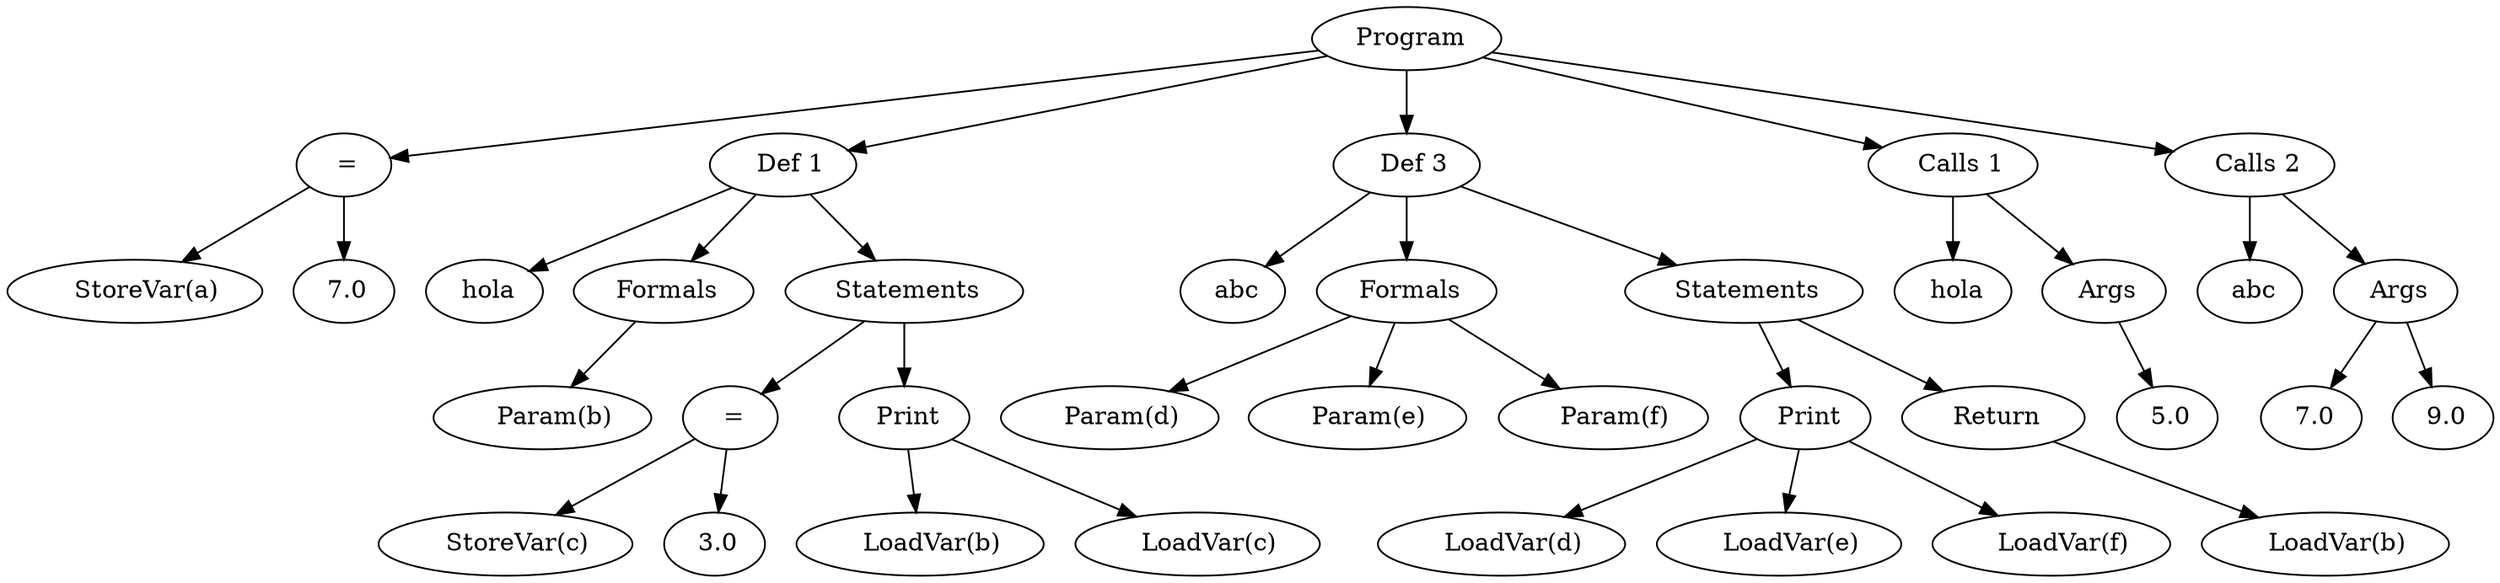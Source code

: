 // Compilador
digraph {
	n1 [label=" Program"]
	n2 [label=" ="]
	n3 [label="   StoreVar(a)"]
	n4 [label=" 7.0"]
		n2 -> n3
		n2 -> n4
		n1 -> n2
	n5 [label="  Def 1"]
	n6 [label=" hola"]
	n7 [label=" Formals"]
	n8 [label="   Param(b)"]
		n7 -> n8
	n9 [label=" Statements"]
	n10 [label=" ="]
	n11 [label="   StoreVar(c)"]
	n12 [label=" 3.0"]
		n10 -> n11
		n10 -> n12
		n9 -> n10
	n13 [label=" Print"]
	n14 [label="   LoadVar(b)"]
		n13 -> n14
	n15 [label="   LoadVar(c)"]
		n13 -> n15
		n9 -> n13
		n5 -> n6
		n5 -> n7
		n5 -> n9
		n1 -> n5
	n16 [label="  Def 3"]
	n17 [label=" abc"]
	n18 [label=" Formals"]
	n19 [label="   Param(d)"]
		n18 -> n19
	n20 [label="   Param(e)"]
		n18 -> n20
	n21 [label="   Param(f)"]
		n18 -> n21
	n22 [label=" Statements"]
	n23 [label=" Print"]
	n24 [label="   LoadVar(d)"]
		n23 -> n24
	n25 [label="   LoadVar(e)"]
		n23 -> n25
	n26 [label="   LoadVar(f)"]
		n23 -> n26
		n22 -> n23
	n27 [label="  Return "]
	n28 [label="   LoadVar(b)"]
		n27 -> n28
		n22 -> n27
		n16 -> n17
		n16 -> n18
		n16 -> n22
		n1 -> n16
	n29 [label="  Calls 1"]
	n30 [label=" hola"]
	n31 [label=" Args"]
	n32 [label=" 5.0"]
		n31 -> n32
		n29 -> n30
		n29 -> n31
		n1 -> n29
	n33 [label="  Calls 2"]
	n34 [label=" abc"]
	n35 [label=" Args"]
	n36 [label=" 7.0"]
		n35 -> n36
	n37 [label=" 9.0"]
		n35 -> n37
		n33 -> n34
		n33 -> n35
		n1 -> n33
}